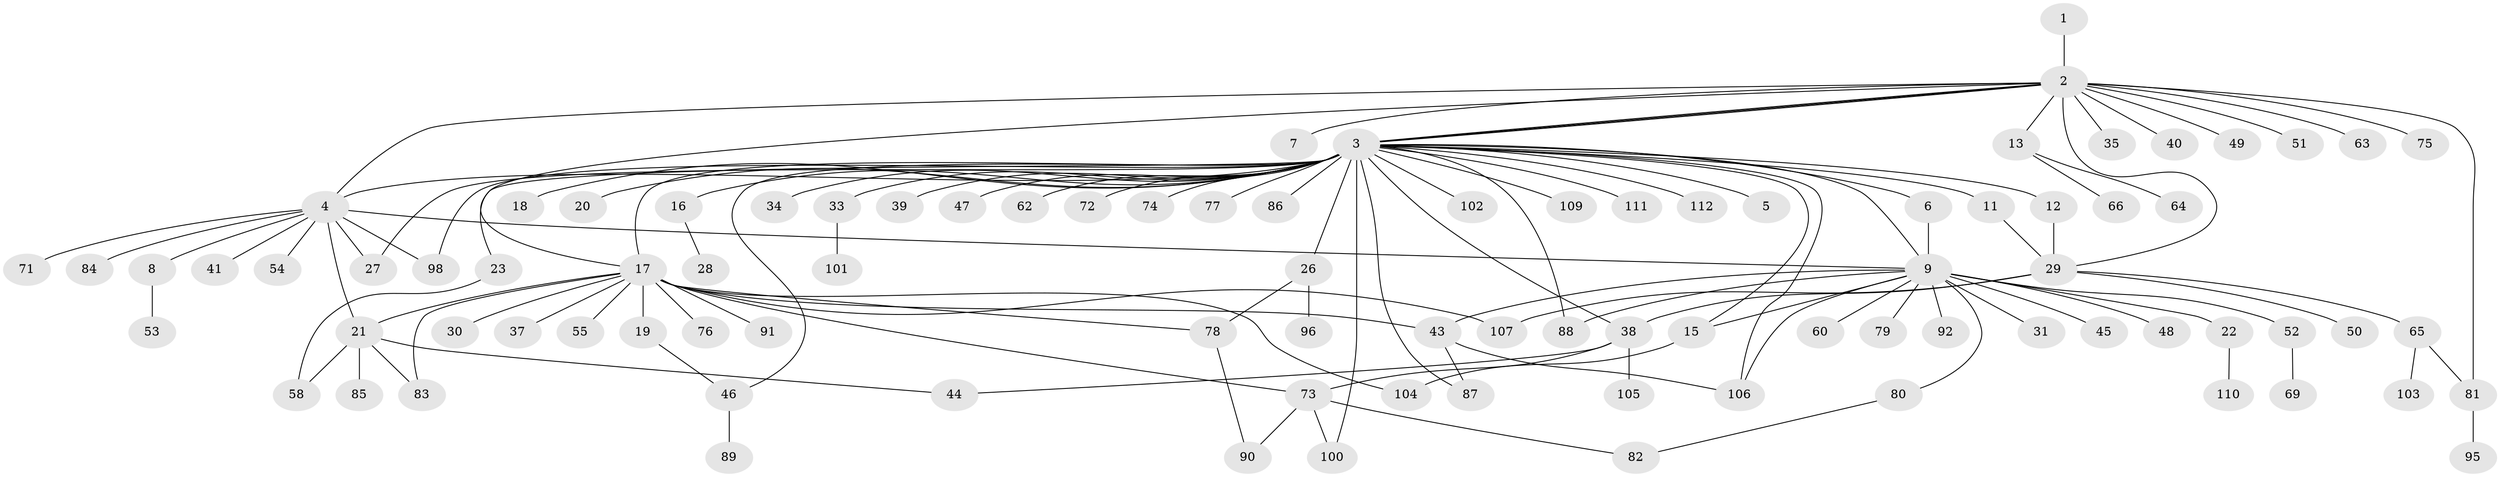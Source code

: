 // original degree distribution, {1: 0.5357142857142857, 11: 0.008928571428571428, 22: 0.008928571428571428, 12: 0.017857142857142856, 2: 0.24107142857142858, 20: 0.008928571428571428, 3: 0.08928571428571429, 7: 0.008928571428571428, 4: 0.017857142857142856, 18: 0.008928571428571428, 6: 0.017857142857142856, 8: 0.017857142857142856, 5: 0.017857142857142856}
// Generated by graph-tools (version 1.1) at 2025/11/02/27/25 16:11:12]
// undirected, 93 vertices, 122 edges
graph export_dot {
graph [start="1"]
  node [color=gray90,style=filled];
  1;
  2 [super="+25"];
  3 [super="+10"];
  4 [super="+59"];
  5;
  6 [super="+94"];
  7;
  8;
  9 [super="+14"];
  11;
  12;
  13 [super="+24"];
  15 [super="+93"];
  16 [super="+32"];
  17 [super="+99"];
  18;
  19;
  20;
  21 [super="+67"];
  22 [super="+36"];
  23;
  26 [super="+68"];
  27 [super="+57"];
  28;
  29 [super="+70"];
  30;
  31;
  33;
  34;
  35;
  37;
  38 [super="+42"];
  39;
  40;
  41;
  43 [super="+97"];
  44;
  45;
  46 [super="+56"];
  47;
  48;
  49;
  50;
  51;
  52 [super="+61"];
  53;
  54;
  55;
  58;
  60;
  62;
  63;
  64;
  65;
  66;
  69;
  71;
  72;
  73 [super="+108"];
  74;
  75;
  76;
  77;
  78;
  79;
  80;
  81;
  82;
  83;
  84;
  85;
  86;
  87;
  88;
  89;
  90;
  91;
  92;
  95;
  96;
  98;
  100;
  101;
  102;
  103;
  104;
  105;
  106;
  107;
  109;
  110;
  111;
  112;
  1 -- 2;
  2 -- 3;
  2 -- 3;
  2 -- 3;
  2 -- 7;
  2 -- 13;
  2 -- 29;
  2 -- 51;
  2 -- 63;
  2 -- 81;
  2 -- 17;
  2 -- 49;
  2 -- 4;
  2 -- 35;
  2 -- 40;
  2 -- 75;
  3 -- 4;
  3 -- 5;
  3 -- 6;
  3 -- 11;
  3 -- 12;
  3 -- 15 [weight=2];
  3 -- 16;
  3 -- 17;
  3 -- 18;
  3 -- 33;
  3 -- 34;
  3 -- 38;
  3 -- 74;
  3 -- 77;
  3 -- 87;
  3 -- 98;
  3 -- 106;
  3 -- 72;
  3 -- 9;
  3 -- 20;
  3 -- 86;
  3 -- 23;
  3 -- 88;
  3 -- 26;
  3 -- 27;
  3 -- 100;
  3 -- 102;
  3 -- 39;
  3 -- 109;
  3 -- 46;
  3 -- 47;
  3 -- 111;
  3 -- 112;
  3 -- 62;
  4 -- 8;
  4 -- 9;
  4 -- 27;
  4 -- 41;
  4 -- 54;
  4 -- 71;
  4 -- 84;
  4 -- 98;
  4 -- 21;
  6 -- 9;
  8 -- 53;
  9 -- 15;
  9 -- 22 [weight=2];
  9 -- 31;
  9 -- 43;
  9 -- 45;
  9 -- 60;
  9 -- 79;
  9 -- 88;
  9 -- 106;
  9 -- 48;
  9 -- 80;
  9 -- 52;
  9 -- 92;
  11 -- 29;
  12 -- 29;
  13 -- 66;
  13 -- 64;
  15 -- 104;
  16 -- 28;
  17 -- 19;
  17 -- 21;
  17 -- 30;
  17 -- 37;
  17 -- 43 [weight=2];
  17 -- 55;
  17 -- 73;
  17 -- 76;
  17 -- 78;
  17 -- 83;
  17 -- 91;
  17 -- 104;
  17 -- 107;
  19 -- 46;
  21 -- 44;
  21 -- 58;
  21 -- 83;
  21 -- 85;
  22 -- 110;
  23 -- 58;
  26 -- 78;
  26 -- 96;
  29 -- 50;
  29 -- 65;
  29 -- 107;
  29 -- 38;
  33 -- 101;
  38 -- 105;
  38 -- 73;
  38 -- 44;
  43 -- 87;
  43 -- 106;
  46 -- 89;
  52 -- 69;
  65 -- 81;
  65 -- 103;
  73 -- 82;
  73 -- 90;
  73 -- 100;
  78 -- 90;
  80 -- 82;
  81 -- 95;
}
